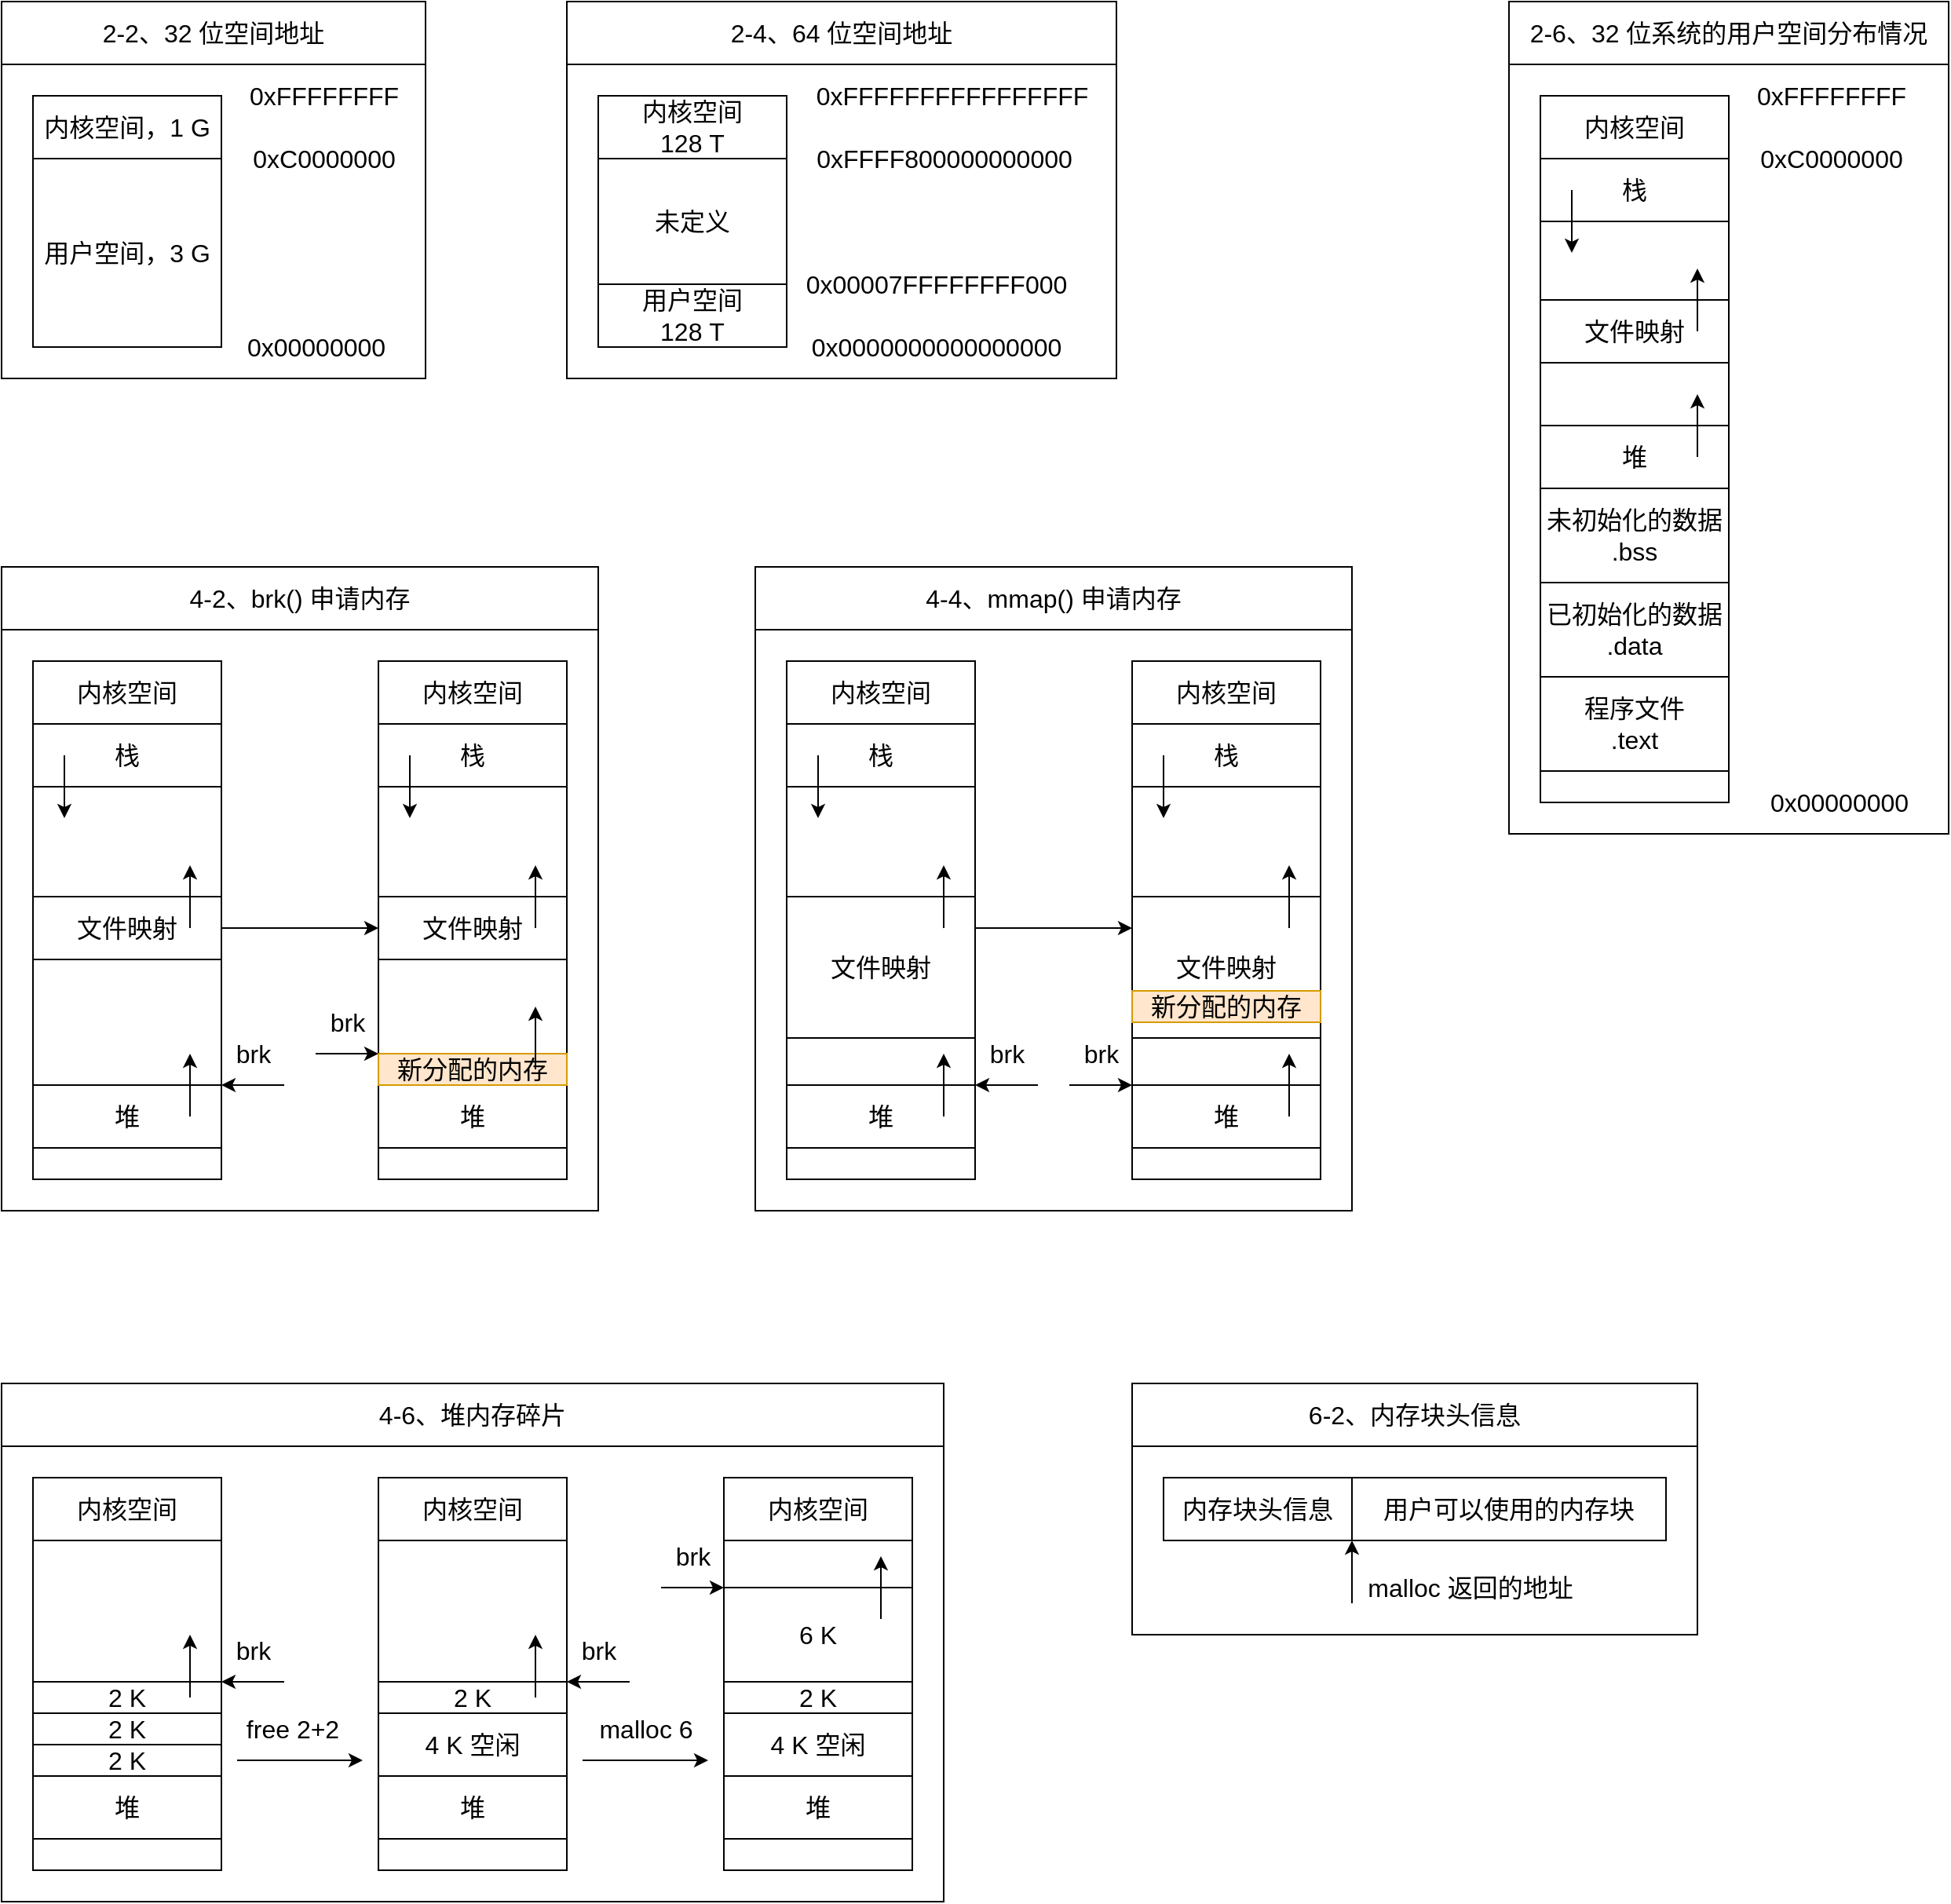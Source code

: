<mxfile version="17.4.2" type="device"><diagram id="iZPf0gSFdk3mIRzdNiEm" name="第 1 页"><mxGraphModel dx="1088" dy="843" grid="1" gridSize="10" guides="0" tooltips="1" connect="1" arrows="0" fold="1" page="1" pageScale="1" pageWidth="827" pageHeight="1169" math="0" shadow="0"><root><mxCell id="0"/><mxCell id="1" parent="0"/><mxCell id="F5W3EwzObyhYxNu78PWb-128" value="" style="rounded=0;whiteSpace=wrap;html=1;fontSize=16;strokeColor=default;fillColor=none;container=0;" parent="1" vertex="1"><mxGeometry x="720" y="920" width="360" height="120" as="geometry"/></mxCell><mxCell id="F5W3EwzObyhYxNu78PWb-3" value="" style="rounded=0;whiteSpace=wrap;html=1;fontSize=16;strokeColor=default;fillColor=none;container=0;" parent="1" vertex="1"><mxGeometry x="360" y="40" width="350" height="200" as="geometry"/></mxCell><mxCell id="F5W3EwzObyhYxNu78PWb-4" value="0xFFFFFFFF" style="text;html=1;align=center;verticalAlign=middle;resizable=0;points=[];autosize=1;strokeColor=none;fillColor=none;fontSize=16;container=0;" parent="1" vertex="1"><mxGeometry x="150" y="50" width="110" height="20" as="geometry"/></mxCell><mxCell id="F5W3EwzObyhYxNu78PWb-5" value="0xC0000000" style="text;html=1;align=center;verticalAlign=middle;resizable=0;points=[];autosize=1;strokeColor=none;fillColor=none;fontSize=16;container=0;" parent="1" vertex="1"><mxGeometry x="150" y="90" width="110" height="20" as="geometry"/></mxCell><mxCell id="F5W3EwzObyhYxNu78PWb-6" value="0x00000000" style="text;html=1;align=center;verticalAlign=middle;resizable=0;points=[];autosize=1;strokeColor=none;fillColor=none;fontSize=16;container=0;" parent="1" vertex="1"><mxGeometry x="150" y="210" width="100" height="20" as="geometry"/></mxCell><mxCell id="F5W3EwzObyhYxNu78PWb-7" value="内核空间，1 G" style="rounded=0;whiteSpace=wrap;html=1;fontSize=16;strokeColor=default;fillColor=none;container=0;" parent="1" vertex="1"><mxGeometry x="20" y="60" width="120" height="40" as="geometry"/></mxCell><mxCell id="F5W3EwzObyhYxNu78PWb-8" value="用户空间，3 G" style="rounded=0;whiteSpace=wrap;html=1;fontSize=16;strokeColor=default;fillColor=none;container=0;" parent="1" vertex="1"><mxGeometry x="20" y="100" width="120" height="120" as="geometry"/></mxCell><mxCell id="F5W3EwzObyhYxNu78PWb-9" value="" style="rounded=0;whiteSpace=wrap;html=1;fontSize=16;strokeColor=default;fillColor=none;container=0;" parent="1" vertex="1"><mxGeometry y="40" width="270" height="200" as="geometry"/></mxCell><mxCell id="F5W3EwzObyhYxNu78PWb-10" value="2-2、32 位空间地址" style="rounded=0;whiteSpace=wrap;html=1;fontSize=16;strokeColor=default;fillColor=none;container=0;" parent="1" vertex="1"><mxGeometry width="270" height="40" as="geometry"/></mxCell><mxCell id="F5W3EwzObyhYxNu78PWb-11" value="0xFFFFFFFFFFFFFFFF" style="text;html=1;align=center;verticalAlign=middle;resizable=0;points=[];autosize=1;strokeColor=none;fillColor=none;fontSize=16;container=0;" parent="1" vertex="1"><mxGeometry x="510" y="50" width="190" height="20" as="geometry"/></mxCell><mxCell id="F5W3EwzObyhYxNu78PWb-12" value="0xFFFF800000000000" style="text;html=1;align=center;verticalAlign=middle;resizable=0;points=[];autosize=1;strokeColor=none;fillColor=none;fontSize=16;container=0;" parent="1" vertex="1"><mxGeometry x="510" y="90" width="180" height="20" as="geometry"/></mxCell><mxCell id="F5W3EwzObyhYxNu78PWb-13" value="0x0000000000000000" style="text;html=1;align=center;verticalAlign=middle;resizable=0;points=[];autosize=1;strokeColor=none;fillColor=none;fontSize=16;container=0;" parent="1" vertex="1"><mxGeometry x="510" y="210" width="170" height="20" as="geometry"/></mxCell><mxCell id="F5W3EwzObyhYxNu78PWb-14" value="内核空间&lt;br&gt;128 T" style="rounded=0;whiteSpace=wrap;html=1;fontSize=16;strokeColor=default;fillColor=none;container=0;" parent="1" vertex="1"><mxGeometry x="380" y="60" width="120" height="40" as="geometry"/></mxCell><mxCell id="F5W3EwzObyhYxNu78PWb-15" value="用户空间&lt;br&gt;128 T" style="rounded=0;whiteSpace=wrap;html=1;fontSize=16;strokeColor=default;fillColor=none;container=0;" parent="1" vertex="1"><mxGeometry x="380" y="180" width="120" height="40" as="geometry"/></mxCell><mxCell id="F5W3EwzObyhYxNu78PWb-16" value="2-4、64 位空间地址" style="rounded=0;whiteSpace=wrap;html=1;fontSize=16;strokeColor=default;fillColor=none;container=0;" parent="1" vertex="1"><mxGeometry x="360" width="350" height="40" as="geometry"/></mxCell><mxCell id="F5W3EwzObyhYxNu78PWb-17" value="未定义" style="rounded=0;whiteSpace=wrap;html=1;fontSize=16;strokeColor=default;fillColor=none;container=0;" parent="1" vertex="1"><mxGeometry x="380" y="100" width="120" height="80" as="geometry"/></mxCell><mxCell id="F5W3EwzObyhYxNu78PWb-18" value="0x00007FFFFFFFF000" style="text;html=1;align=center;verticalAlign=middle;resizable=0;points=[];autosize=1;strokeColor=none;fillColor=none;fontSize=16;container=0;" parent="1" vertex="1"><mxGeometry x="505" y="170" width="180" height="20" as="geometry"/></mxCell><mxCell id="F5W3EwzObyhYxNu78PWb-20" value="" style="group;strokeColor=default;container=0;" parent="1" vertex="1" connectable="0"><mxGeometry x="960" y="40" width="280" height="490" as="geometry"/></mxCell><mxCell id="F5W3EwzObyhYxNu78PWb-21" value="2-6、32 位系统的用户空间分布情况" style="rounded=0;whiteSpace=wrap;html=1;fontSize=16;strokeColor=default;fillColor=none;container=0;" parent="1" vertex="1"><mxGeometry x="960" width="280" height="40" as="geometry"/></mxCell><mxCell id="F5W3EwzObyhYxNu78PWb-22" value="0xFFFFFFFF" style="text;html=1;align=center;verticalAlign=middle;resizable=0;points=[];autosize=1;strokeColor=none;fillColor=none;fontSize=16;container=0;" parent="1" vertex="1"><mxGeometry x="1110" y="50" width="110" height="20" as="geometry"/></mxCell><mxCell id="F5W3EwzObyhYxNu78PWb-23" value="0xC0000000" style="text;html=1;align=center;verticalAlign=middle;resizable=0;points=[];autosize=1;strokeColor=none;fillColor=none;fontSize=16;container=0;" parent="1" vertex="1"><mxGeometry x="1110" y="90" width="110" height="20" as="geometry"/></mxCell><mxCell id="F5W3EwzObyhYxNu78PWb-24" value="0x00000000" style="text;html=1;align=center;verticalAlign=middle;resizable=0;points=[];autosize=1;strokeColor=none;fillColor=none;fontSize=16;container=0;" parent="1" vertex="1"><mxGeometry x="1120" y="500" width="100" height="20" as="geometry"/></mxCell><mxCell id="F5W3EwzObyhYxNu78PWb-25" value="" style="group;strokeColor=default;container=0;" parent="1" vertex="1" connectable="0"><mxGeometry x="980" y="60" width="120" height="450" as="geometry"/></mxCell><mxCell id="F5W3EwzObyhYxNu78PWb-26" value="" style="endArrow=none;html=1;rounded=0;fontSize=16;strokeColor=default;" parent="1" edge="1"><mxGeometry width="50" height="50" relative="1" as="geometry"><mxPoint x="980" y="510" as="sourcePoint"/><mxPoint x="1100" y="510" as="targetPoint"/></mxGeometry></mxCell><mxCell id="F5W3EwzObyhYxNu78PWb-27" value="" style="endArrow=classic;html=1;rounded=0;fontSize=16;strokeColor=default;" parent="1" edge="1"><mxGeometry width="50" height="50" relative="1" as="geometry"><mxPoint x="1080" y="290" as="sourcePoint"/><mxPoint x="1080" y="250" as="targetPoint"/></mxGeometry></mxCell><mxCell id="F5W3EwzObyhYxNu78PWb-28" value="内核空间" style="rounded=0;whiteSpace=wrap;html=1;fontSize=16;strokeColor=default;fillColor=none;container=0;" parent="1" vertex="1"><mxGeometry x="980" y="60" width="120" height="40" as="geometry"/></mxCell><mxCell id="F5W3EwzObyhYxNu78PWb-29" value="栈" style="rounded=0;whiteSpace=wrap;html=1;fontSize=16;strokeColor=default;fillColor=none;container=0;" parent="1" vertex="1"><mxGeometry x="980" y="100" width="120" height="40" as="geometry"/></mxCell><mxCell id="F5W3EwzObyhYxNu78PWb-30" value="文件映射" style="rounded=0;whiteSpace=wrap;html=1;fontSize=16;strokeColor=default;fillColor=none;container=0;" parent="1" vertex="1"><mxGeometry x="980" y="190" width="120" height="40" as="geometry"/></mxCell><mxCell id="F5W3EwzObyhYxNu78PWb-31" value="堆" style="rounded=0;whiteSpace=wrap;html=1;fontSize=16;strokeColor=default;fillColor=none;container=0;" parent="1" vertex="1"><mxGeometry x="980" y="270" width="120" height="40" as="geometry"/></mxCell><mxCell id="F5W3EwzObyhYxNu78PWb-32" value="未初始化的数据&lt;br&gt;.bss" style="rounded=0;whiteSpace=wrap;html=1;fontSize=16;strokeColor=default;fillColor=none;container=0;" parent="1" vertex="1"><mxGeometry x="980" y="310" width="120" height="60" as="geometry"/></mxCell><mxCell id="F5W3EwzObyhYxNu78PWb-33" value="已初始化的数据&lt;br&gt;.data" style="rounded=0;whiteSpace=wrap;html=1;fontSize=16;strokeColor=default;fillColor=none;container=0;" parent="1" vertex="1"><mxGeometry x="980" y="370" width="120" height="60" as="geometry"/></mxCell><mxCell id="F5W3EwzObyhYxNu78PWb-34" value="程序文件&lt;br&gt;.text" style="rounded=0;whiteSpace=wrap;html=1;fontSize=16;strokeColor=default;fillColor=none;container=0;" parent="1" vertex="1"><mxGeometry x="980" y="430" width="120" height="60" as="geometry"/></mxCell><mxCell id="F5W3EwzObyhYxNu78PWb-35" value="" style="endArrow=classic;html=1;rounded=0;fontSize=16;strokeColor=default;" parent="1" edge="1"><mxGeometry width="50" height="50" relative="1" as="geometry"><mxPoint x="1080" y="210" as="sourcePoint"/><mxPoint x="1080" y="170" as="targetPoint"/></mxGeometry></mxCell><mxCell id="F5W3EwzObyhYxNu78PWb-36" value="" style="endArrow=classic;html=1;rounded=0;fontSize=16;strokeColor=default;" parent="1" edge="1"><mxGeometry width="50" height="50" relative="1" as="geometry"><mxPoint x="1000" y="120" as="sourcePoint"/><mxPoint x="1000" y="160" as="targetPoint"/></mxGeometry></mxCell><mxCell id="F5W3EwzObyhYxNu78PWb-39" value="" style="rounded=0;whiteSpace=wrap;html=1;fontSize=16;strokeColor=default;fillColor=none;container=0;" parent="1" vertex="1"><mxGeometry y="400" width="380" height="370" as="geometry"/></mxCell><mxCell id="F5W3EwzObyhYxNu78PWb-40" value="" style="group;strokeColor=default;container=0;" parent="1" vertex="1" connectable="0"><mxGeometry x="20" y="420" width="120" height="330" as="geometry"/></mxCell><mxCell id="F5W3EwzObyhYxNu78PWb-41" value="内核空间" style="rounded=0;whiteSpace=wrap;html=1;fontSize=16;strokeColor=default;fillColor=none;container=0;" parent="1" vertex="1"><mxGeometry x="20" y="420" width="120" height="40" as="geometry"/></mxCell><mxCell id="F5W3EwzObyhYxNu78PWb-42" value="" style="endArrow=classic;html=1;rounded=0;fontSize=16;strokeColor=default;" parent="1" edge="1"><mxGeometry width="50" height="50" relative="1" as="geometry"><mxPoint x="120" y="710" as="sourcePoint"/><mxPoint x="120" y="670" as="targetPoint"/></mxGeometry></mxCell><mxCell id="F5W3EwzObyhYxNu78PWb-43" value="栈" style="rounded=0;whiteSpace=wrap;html=1;fontSize=16;strokeColor=default;fillColor=none;container=0;" parent="1" vertex="1"><mxGeometry x="20" y="460" width="120" height="40" as="geometry"/></mxCell><mxCell id="F5W3EwzObyhYxNu78PWb-44" value="文件映射" style="rounded=0;whiteSpace=wrap;html=1;fontSize=16;strokeColor=default;fillColor=none;container=0;" parent="1" vertex="1"><mxGeometry x="20" y="570" width="120" height="40" as="geometry"/></mxCell><mxCell id="F5W3EwzObyhYxNu78PWb-45" value="堆" style="rounded=0;whiteSpace=wrap;html=1;fontSize=16;strokeColor=default;fillColor=none;container=0;" parent="1" vertex="1"><mxGeometry x="20" y="690" width="120" height="40" as="geometry"/></mxCell><mxCell id="F5W3EwzObyhYxNu78PWb-46" value="" style="endArrow=classic;html=1;rounded=0;fontSize=16;strokeColor=default;" parent="1" edge="1"><mxGeometry width="50" height="50" relative="1" as="geometry"><mxPoint x="120" y="590" as="sourcePoint"/><mxPoint x="120" y="550" as="targetPoint"/></mxGeometry></mxCell><mxCell id="F5W3EwzObyhYxNu78PWb-47" value="" style="endArrow=classic;html=1;rounded=0;fontSize=16;strokeColor=default;" parent="1" edge="1"><mxGeometry width="50" height="50" relative="1" as="geometry"><mxPoint x="40" y="480" as="sourcePoint"/><mxPoint x="40" y="520" as="targetPoint"/></mxGeometry></mxCell><mxCell id="F5W3EwzObyhYxNu78PWb-48" value="" style="group;strokeColor=default;container=0;" parent="1" vertex="1" connectable="0"><mxGeometry x="240" y="420" width="120" height="330" as="geometry"/></mxCell><mxCell id="F5W3EwzObyhYxNu78PWb-49" value="内核空间" style="rounded=0;whiteSpace=wrap;html=1;fontSize=16;strokeColor=default;fillColor=none;container=0;" parent="1" vertex="1"><mxGeometry x="240" y="420" width="120" height="40" as="geometry"/></mxCell><mxCell id="F5W3EwzObyhYxNu78PWb-50" value="栈" style="rounded=0;whiteSpace=wrap;html=1;fontSize=16;strokeColor=default;fillColor=none;container=0;" parent="1" vertex="1"><mxGeometry x="240" y="460" width="120" height="40" as="geometry"/></mxCell><mxCell id="F5W3EwzObyhYxNu78PWb-51" value="文件映射" style="rounded=0;whiteSpace=wrap;html=1;fontSize=16;strokeColor=default;fillColor=none;container=0;" parent="1" vertex="1"><mxGeometry x="240" y="570" width="120" height="40" as="geometry"/></mxCell><mxCell id="F5W3EwzObyhYxNu78PWb-52" value="堆" style="rounded=0;whiteSpace=wrap;html=1;fontSize=16;strokeColor=default;fillColor=none;container=0;" parent="1" vertex="1"><mxGeometry x="240" y="690" width="120" height="40" as="geometry"/></mxCell><mxCell id="F5W3EwzObyhYxNu78PWb-53" value="" style="endArrow=classic;html=1;rounded=0;fontSize=16;strokeColor=default;" parent="1" edge="1"><mxGeometry width="50" height="50" relative="1" as="geometry"><mxPoint x="340" y="590" as="sourcePoint"/><mxPoint x="340" y="550" as="targetPoint"/></mxGeometry></mxCell><mxCell id="F5W3EwzObyhYxNu78PWb-54" value="" style="endArrow=classic;html=1;rounded=0;fontSize=16;strokeColor=default;" parent="1" edge="1"><mxGeometry width="50" height="50" relative="1" as="geometry"><mxPoint x="260" y="480" as="sourcePoint"/><mxPoint x="260" y="520" as="targetPoint"/></mxGeometry></mxCell><mxCell id="F5W3EwzObyhYxNu78PWb-55" value="新分配的内存" style="rounded=0;whiteSpace=wrap;html=1;fontSize=16;strokeColor=#d79b00;fillColor=#ffe6cc;container=0;" parent="1" vertex="1"><mxGeometry x="240" y="670" width="120" height="20" as="geometry"/></mxCell><mxCell id="F5W3EwzObyhYxNu78PWb-56" value="" style="endArrow=classic;html=1;rounded=0;fontSize=16;strokeColor=default;" parent="1" edge="1"><mxGeometry width="50" height="50" relative="1" as="geometry"><mxPoint x="340" y="680" as="sourcePoint"/><mxPoint x="340" y="640" as="targetPoint"/></mxGeometry></mxCell><mxCell id="F5W3EwzObyhYxNu78PWb-57" value="" style="endArrow=classic;html=1;rounded=0;fontSize=16;" parent="1" edge="1"><mxGeometry width="50" height="50" relative="1" as="geometry"><mxPoint x="180" y="690" as="sourcePoint"/><mxPoint x="140" y="690" as="targetPoint"/></mxGeometry></mxCell><mxCell id="F5W3EwzObyhYxNu78PWb-58" value="brk" style="text;html=1;align=center;verticalAlign=middle;resizable=0;points=[];autosize=1;strokeColor=none;fillColor=none;fontSize=16;container=0;" parent="1" vertex="1"><mxGeometry x="140" y="660" width="40" height="20" as="geometry"/></mxCell><mxCell id="F5W3EwzObyhYxNu78PWb-59" value="" style="endArrow=classic;html=1;rounded=0;fontSize=16;" parent="1" edge="1"><mxGeometry width="50" height="50" relative="1" as="geometry"><mxPoint x="200" y="670" as="sourcePoint"/><mxPoint x="240" y="670" as="targetPoint"/></mxGeometry></mxCell><mxCell id="F5W3EwzObyhYxNu78PWb-60" value="brk" style="text;html=1;align=center;verticalAlign=middle;resizable=0;points=[];autosize=1;strokeColor=none;fillColor=none;fontSize=16;container=0;" parent="1" vertex="1"><mxGeometry x="200" y="640" width="40" height="20" as="geometry"/></mxCell><mxCell id="F5W3EwzObyhYxNu78PWb-61" value="" style="endArrow=classic;html=1;rounded=0;fontSize=16;" parent="1" edge="1"><mxGeometry width="50" height="50" relative="1" as="geometry"><mxPoint x="140" y="590" as="sourcePoint"/><mxPoint x="240" y="590" as="targetPoint"/></mxGeometry></mxCell><mxCell id="F5W3EwzObyhYxNu78PWb-62" value="4-2、brk() 申请内存" style="rounded=0;whiteSpace=wrap;html=1;fontSize=16;strokeColor=default;fillColor=none;container=0;" parent="1" vertex="1"><mxGeometry y="360" width="380" height="40" as="geometry"/></mxCell><mxCell id="F5W3EwzObyhYxNu78PWb-90" value="" style="group;strokeColor=default;container=0;" parent="1" vertex="1" connectable="0"><mxGeometry x="20" y="940" width="120" height="250" as="geometry"/></mxCell><mxCell id="F5W3EwzObyhYxNu78PWb-91" value="内核空间" style="rounded=0;whiteSpace=wrap;html=1;fontSize=16;strokeColor=default;fillColor=none;container=0;" parent="1" vertex="1"><mxGeometry x="20" y="940" width="120" height="40" as="geometry"/></mxCell><mxCell id="F5W3EwzObyhYxNu78PWb-92" value="" style="endArrow=classic;html=1;rounded=0;fontSize=16;strokeColor=default;" parent="1" edge="1"><mxGeometry width="50" height="50" relative="1" as="geometry"><mxPoint x="120" y="1080" as="sourcePoint"/><mxPoint x="120" y="1040" as="targetPoint"/></mxGeometry></mxCell><mxCell id="F5W3EwzObyhYxNu78PWb-93" value="堆" style="rounded=0;whiteSpace=wrap;html=1;fontSize=16;strokeColor=default;fillColor=none;container=0;" parent="1" vertex="1"><mxGeometry x="20" y="1130" width="120" height="40" as="geometry"/></mxCell><mxCell id="F5W3EwzObyhYxNu78PWb-94" value="" style="endArrow=classic;html=1;rounded=0;fontSize=16;" parent="1" edge="1"><mxGeometry width="50" height="50" relative="1" as="geometry"><mxPoint x="180" y="1070" as="sourcePoint"/><mxPoint x="140" y="1070" as="targetPoint"/></mxGeometry></mxCell><mxCell id="F5W3EwzObyhYxNu78PWb-95" value="brk" style="text;html=1;align=center;verticalAlign=middle;resizable=0;points=[];autosize=1;strokeColor=none;fillColor=none;fontSize=16;container=0;" parent="1" vertex="1"><mxGeometry x="140" y="1040" width="40" height="20" as="geometry"/></mxCell><mxCell id="F5W3EwzObyhYxNu78PWb-96" value="2 K" style="rounded=0;whiteSpace=wrap;html=1;fontSize=16;strokeColor=default;fillColor=none;container=0;" parent="1" vertex="1"><mxGeometry x="20" y="1110" width="120" height="20" as="geometry"/></mxCell><mxCell id="F5W3EwzObyhYxNu78PWb-97" value="2 K" style="rounded=0;whiteSpace=wrap;html=1;fontSize=16;strokeColor=default;fillColor=none;container=0;" parent="1" vertex="1"><mxGeometry x="20" y="1090" width="120" height="20" as="geometry"/></mxCell><mxCell id="F5W3EwzObyhYxNu78PWb-98" value="2 K" style="rounded=0;whiteSpace=wrap;html=1;fontSize=16;strokeColor=default;fillColor=none;container=0;" parent="1" vertex="1"><mxGeometry x="20" y="1070" width="120" height="20" as="geometry"/></mxCell><mxCell id="F5W3EwzObyhYxNu78PWb-99" value="" style="group;strokeColor=default;container=0;" parent="1" vertex="1" connectable="0"><mxGeometry x="240" y="940" width="120" height="250" as="geometry"/></mxCell><mxCell id="F5W3EwzObyhYxNu78PWb-100" value="内核空间" style="rounded=0;whiteSpace=wrap;html=1;fontSize=16;strokeColor=default;fillColor=none;container=0;" parent="1" vertex="1"><mxGeometry x="240" y="940" width="120" height="40" as="geometry"/></mxCell><mxCell id="F5W3EwzObyhYxNu78PWb-101" value="" style="endArrow=classic;html=1;rounded=0;fontSize=16;strokeColor=default;" parent="1" edge="1"><mxGeometry width="50" height="50" relative="1" as="geometry"><mxPoint x="340" y="1080" as="sourcePoint"/><mxPoint x="340" y="1040" as="targetPoint"/></mxGeometry></mxCell><mxCell id="F5W3EwzObyhYxNu78PWb-102" value="堆" style="rounded=0;whiteSpace=wrap;html=1;fontSize=16;strokeColor=default;fillColor=none;container=0;" parent="1" vertex="1"><mxGeometry x="240" y="1130" width="120" height="40" as="geometry"/></mxCell><mxCell id="F5W3EwzObyhYxNu78PWb-103" value="" style="endArrow=classic;html=1;rounded=0;fontSize=16;" parent="1" edge="1"><mxGeometry width="50" height="50" relative="1" as="geometry"><mxPoint x="400" y="1070" as="sourcePoint"/><mxPoint x="360" y="1070" as="targetPoint"/></mxGeometry></mxCell><mxCell id="F5W3EwzObyhYxNu78PWb-104" value="brk" style="text;html=1;align=center;verticalAlign=middle;resizable=0;points=[];autosize=1;strokeColor=none;fillColor=none;fontSize=16;container=0;" parent="1" vertex="1"><mxGeometry x="360" y="1040" width="40" height="20" as="geometry"/></mxCell><mxCell id="F5W3EwzObyhYxNu78PWb-105" value="4 K 空闲" style="rounded=0;whiteSpace=wrap;html=1;fontSize=16;strokeColor=default;fillColor=none;container=0;" parent="1" vertex="1"><mxGeometry x="240" y="1090" width="120" height="40" as="geometry"/></mxCell><mxCell id="F5W3EwzObyhYxNu78PWb-106" value="2 K" style="rounded=0;whiteSpace=wrap;html=1;fontSize=16;strokeColor=default;fillColor=none;container=0;" parent="1" vertex="1"><mxGeometry x="240" y="1070" width="120" height="20" as="geometry"/></mxCell><mxCell id="F5W3EwzObyhYxNu78PWb-107" value="" style="group;strokeColor=default;container=0;" parent="1" vertex="1" connectable="0"><mxGeometry x="460" y="940" width="120" height="250" as="geometry"/></mxCell><mxCell id="F5W3EwzObyhYxNu78PWb-108" value="内核空间" style="rounded=0;whiteSpace=wrap;html=1;fontSize=16;strokeColor=default;fillColor=none;container=0;" parent="1" vertex="1"><mxGeometry x="460" y="940" width="120" height="40" as="geometry"/></mxCell><mxCell id="F5W3EwzObyhYxNu78PWb-109" value="" style="endArrow=classic;html=1;rounded=0;fontSize=16;strokeColor=default;" parent="1" edge="1"><mxGeometry width="50" height="50" relative="1" as="geometry"><mxPoint x="560" y="1030" as="sourcePoint"/><mxPoint x="560" y="990" as="targetPoint"/></mxGeometry></mxCell><mxCell id="F5W3EwzObyhYxNu78PWb-110" value="堆" style="rounded=0;whiteSpace=wrap;html=1;fontSize=16;strokeColor=default;fillColor=none;container=0;" parent="1" vertex="1"><mxGeometry x="460" y="1130" width="120" height="40" as="geometry"/></mxCell><mxCell id="F5W3EwzObyhYxNu78PWb-111" value="" style="endArrow=classic;html=1;rounded=0;fontSize=16;" parent="1" edge="1"><mxGeometry width="50" height="50" relative="1" as="geometry"><mxPoint x="420" y="1010" as="sourcePoint"/><mxPoint x="460" y="1010" as="targetPoint"/></mxGeometry></mxCell><mxCell id="F5W3EwzObyhYxNu78PWb-112" value="brk" style="text;html=1;align=center;verticalAlign=middle;resizable=0;points=[];autosize=1;strokeColor=none;fillColor=none;fontSize=16;container=0;" parent="1" vertex="1"><mxGeometry x="420" y="980" width="40" height="20" as="geometry"/></mxCell><mxCell id="F5W3EwzObyhYxNu78PWb-113" value="4 K 空闲" style="rounded=0;whiteSpace=wrap;html=1;fontSize=16;strokeColor=default;fillColor=none;container=0;" parent="1" vertex="1"><mxGeometry x="460" y="1090" width="120" height="40" as="geometry"/></mxCell><mxCell id="F5W3EwzObyhYxNu78PWb-114" value="2 K" style="rounded=0;whiteSpace=wrap;html=1;fontSize=16;strokeColor=default;fillColor=none;container=0;" parent="1" vertex="1"><mxGeometry x="460" y="1070" width="120" height="20" as="geometry"/></mxCell><mxCell id="F5W3EwzObyhYxNu78PWb-115" value="6 K" style="rounded=0;whiteSpace=wrap;html=1;fontSize=16;strokeColor=default;fillColor=none;container=0;" parent="1" vertex="1"><mxGeometry x="460" y="1010" width="120" height="60" as="geometry"/></mxCell><mxCell id="F5W3EwzObyhYxNu78PWb-116" value="" style="endArrow=classic;html=1;rounded=0;fontSize=16;" parent="1" edge="1"><mxGeometry width="50" height="50" relative="1" as="geometry"><mxPoint x="150" y="1120" as="sourcePoint"/><mxPoint x="230" y="1120" as="targetPoint"/></mxGeometry></mxCell><mxCell id="F5W3EwzObyhYxNu78PWb-117" value="free 2+2" style="text;html=1;align=center;verticalAlign=middle;resizable=0;points=[];autosize=1;strokeColor=none;fillColor=none;fontSize=16;container=0;" parent="1" vertex="1"><mxGeometry x="150" y="1090" width="70" height="20" as="geometry"/></mxCell><mxCell id="F5W3EwzObyhYxNu78PWb-118" value="" style="endArrow=classic;html=1;rounded=0;fontSize=16;" parent="1" edge="1"><mxGeometry width="50" height="50" relative="1" as="geometry"><mxPoint x="370" y="1120" as="sourcePoint"/><mxPoint x="450" y="1120" as="targetPoint"/></mxGeometry></mxCell><mxCell id="F5W3EwzObyhYxNu78PWb-119" value="malloc 6" style="text;html=1;align=center;verticalAlign=middle;resizable=0;points=[];autosize=1;strokeColor=none;fillColor=none;fontSize=16;container=0;" parent="1" vertex="1"><mxGeometry x="370" y="1090" width="80" height="20" as="geometry"/></mxCell><mxCell id="F5W3EwzObyhYxNu78PWb-120" value="" style="rounded=0;whiteSpace=wrap;html=1;fontSize=16;strokeColor=default;fillColor=none;spacingTop=-280;container=0;" parent="1" vertex="1"><mxGeometry y="920" width="600" height="290" as="geometry"/></mxCell><mxCell id="F5W3EwzObyhYxNu78PWb-121" value="&lt;span&gt;4-6、堆内存碎片&lt;/span&gt;" style="rounded=0;whiteSpace=wrap;html=1;fontSize=16;strokeColor=default;fillColor=none;container=0;" parent="1" vertex="1"><mxGeometry y="880" width="600" height="40" as="geometry"/></mxCell><mxCell id="F5W3EwzObyhYxNu78PWb-124" value="内存块头信息" style="rounded=0;whiteSpace=wrap;html=1;fontSize=16;strokeColor=default;fillColor=none;container=0;" parent="1" vertex="1"><mxGeometry x="740" y="940" width="120" height="40" as="geometry"/></mxCell><mxCell id="F5W3EwzObyhYxNu78PWb-125" value="用户可以使用的内存块" style="rounded=0;whiteSpace=wrap;html=1;fontSize=16;strokeColor=default;fillColor=none;container=0;" parent="1" vertex="1"><mxGeometry x="860" y="940" width="200" height="40" as="geometry"/></mxCell><mxCell id="F5W3EwzObyhYxNu78PWb-126" value="" style="endArrow=classic;html=1;rounded=0;fontSize=16;" parent="1" edge="1"><mxGeometry width="50" height="50" relative="1" as="geometry"><mxPoint x="860" y="1020" as="sourcePoint"/><mxPoint x="860" y="980" as="targetPoint"/></mxGeometry></mxCell><mxCell id="F5W3EwzObyhYxNu78PWb-127" value="malloc 返回的地址" style="text;html=1;align=center;verticalAlign=middle;resizable=0;points=[];autosize=1;strokeColor=none;fillColor=none;fontSize=16;container=0;" parent="1" vertex="1"><mxGeometry x="860" y="1000" width="150" height="20" as="geometry"/></mxCell><mxCell id="kTpDNo6g9gG6l6g4Jp_U-1" value="&lt;span&gt;6-2、内存块头信息&lt;/span&gt;" style="rounded=0;whiteSpace=wrap;html=1;fontSize=16;strokeColor=default;fillColor=none;container=0;" parent="1" vertex="1"><mxGeometry x="720" y="880" width="360" height="40" as="geometry"/></mxCell><mxCell id="F5W3EwzObyhYxNu78PWb-63" value="" style="rounded=0;whiteSpace=wrap;html=1;fontSize=16;strokeColor=default;fillColor=none;container=0;" parent="1" vertex="1"><mxGeometry x="480" y="400" width="380" height="370" as="geometry"/></mxCell><mxCell id="F5W3EwzObyhYxNu78PWb-64" value="" style="group;strokeColor=default;container=0;" parent="1" vertex="1" connectable="0"><mxGeometry x="500" y="420" width="120" height="330" as="geometry"/></mxCell><mxCell id="F5W3EwzObyhYxNu78PWb-65" value="内核空间" style="rounded=0;whiteSpace=wrap;html=1;fontSize=16;strokeColor=default;fillColor=none;container=0;" parent="1" vertex="1"><mxGeometry x="500" y="420" width="120" height="40" as="geometry"/></mxCell><mxCell id="F5W3EwzObyhYxNu78PWb-66" value="" style="endArrow=classic;html=1;rounded=0;fontSize=16;strokeColor=default;" parent="1" edge="1"><mxGeometry width="50" height="50" relative="1" as="geometry"><mxPoint x="600" y="710" as="sourcePoint"/><mxPoint x="600" y="670" as="targetPoint"/></mxGeometry></mxCell><mxCell id="F5W3EwzObyhYxNu78PWb-67" value="栈" style="rounded=0;whiteSpace=wrap;html=1;fontSize=16;strokeColor=default;fillColor=none;container=0;" parent="1" vertex="1"><mxGeometry x="500" y="460" width="120" height="40" as="geometry"/></mxCell><mxCell id="F5W3EwzObyhYxNu78PWb-68" value="文件映射" style="rounded=0;whiteSpace=wrap;html=1;fontSize=16;strokeColor=default;fillColor=none;container=0;" parent="1" vertex="1"><mxGeometry x="500" y="570" width="120" height="90" as="geometry"/></mxCell><mxCell id="F5W3EwzObyhYxNu78PWb-69" value="堆" style="rounded=0;whiteSpace=wrap;html=1;fontSize=16;strokeColor=default;fillColor=none;container=0;" parent="1" vertex="1"><mxGeometry x="500" y="690" width="120" height="40" as="geometry"/></mxCell><mxCell id="F5W3EwzObyhYxNu78PWb-70" value="" style="endArrow=classic;html=1;rounded=0;fontSize=16;strokeColor=default;" parent="1" edge="1"><mxGeometry width="50" height="50" relative="1" as="geometry"><mxPoint x="600" y="590" as="sourcePoint"/><mxPoint x="600" y="550" as="targetPoint"/></mxGeometry></mxCell><mxCell id="F5W3EwzObyhYxNu78PWb-71" value="" style="endArrow=classic;html=1;rounded=0;fontSize=16;strokeColor=default;" parent="1" edge="1"><mxGeometry width="50" height="50" relative="1" as="geometry"><mxPoint x="520" y="480" as="sourcePoint"/><mxPoint x="520" y="520" as="targetPoint"/></mxGeometry></mxCell><mxCell id="F5W3EwzObyhYxNu78PWb-72" value="" style="group;strokeColor=default;container=0;" parent="1" vertex="1" connectable="0"><mxGeometry x="720" y="420" width="120" height="330" as="geometry"/></mxCell><mxCell id="F5W3EwzObyhYxNu78PWb-73" value="内核空间" style="rounded=0;whiteSpace=wrap;html=1;fontSize=16;strokeColor=default;fillColor=none;container=0;" parent="1" vertex="1"><mxGeometry x="720" y="420" width="120" height="40" as="geometry"/></mxCell><mxCell id="F5W3EwzObyhYxNu78PWb-74" value="栈" style="rounded=0;whiteSpace=wrap;html=1;fontSize=16;strokeColor=default;fillColor=none;container=0;" parent="1" vertex="1"><mxGeometry x="720" y="460" width="120" height="40" as="geometry"/></mxCell><mxCell id="F5W3EwzObyhYxNu78PWb-75" value="文件映射" style="rounded=0;whiteSpace=wrap;html=1;fontSize=16;strokeColor=default;fillColor=none;container=0;" parent="1" vertex="1"><mxGeometry x="720" y="570" width="120" height="90" as="geometry"/></mxCell><mxCell id="F5W3EwzObyhYxNu78PWb-76" value="堆" style="rounded=0;whiteSpace=wrap;html=1;fontSize=16;strokeColor=default;fillColor=none;container=0;" parent="1" vertex="1"><mxGeometry x="720" y="690" width="120" height="40" as="geometry"/></mxCell><mxCell id="F5W3EwzObyhYxNu78PWb-77" value="" style="endArrow=classic;html=1;rounded=0;fontSize=16;strokeColor=default;" parent="1" edge="1"><mxGeometry width="50" height="50" relative="1" as="geometry"><mxPoint x="820" y="590" as="sourcePoint"/><mxPoint x="820" y="550" as="targetPoint"/></mxGeometry></mxCell><mxCell id="F5W3EwzObyhYxNu78PWb-78" value="" style="endArrow=classic;html=1;rounded=0;fontSize=16;strokeColor=default;" parent="1" edge="1"><mxGeometry width="50" height="50" relative="1" as="geometry"><mxPoint x="740" y="480" as="sourcePoint"/><mxPoint x="740" y="520" as="targetPoint"/></mxGeometry></mxCell><mxCell id="F5W3EwzObyhYxNu78PWb-79" value="新分配的内存" style="rounded=0;whiteSpace=wrap;html=1;fontSize=16;strokeColor=#d79b00;fillColor=#ffe6cc;container=0;" parent="1" vertex="1"><mxGeometry x="720" y="630" width="120" height="20" as="geometry"/></mxCell><mxCell id="F5W3EwzObyhYxNu78PWb-80" value="" style="endArrow=classic;html=1;rounded=0;fontSize=16;strokeColor=default;" parent="1" edge="1"><mxGeometry width="50" height="50" relative="1" as="geometry"><mxPoint x="820" y="710" as="sourcePoint"/><mxPoint x="820" y="670" as="targetPoint"/></mxGeometry></mxCell><mxCell id="F5W3EwzObyhYxNu78PWb-81" value="" style="endArrow=classic;html=1;rounded=0;fontSize=16;" parent="1" edge="1"><mxGeometry width="50" height="50" relative="1" as="geometry"><mxPoint x="660" y="690" as="sourcePoint"/><mxPoint x="620" y="690" as="targetPoint"/></mxGeometry></mxCell><mxCell id="F5W3EwzObyhYxNu78PWb-82" value="brk" style="text;html=1;align=center;verticalAlign=middle;resizable=0;points=[];autosize=1;strokeColor=none;fillColor=none;fontSize=16;container=0;" parent="1" vertex="1"><mxGeometry x="620" y="660" width="40" height="20" as="geometry"/></mxCell><mxCell id="F5W3EwzObyhYxNu78PWb-83" value="" style="endArrow=classic;html=1;rounded=0;fontSize=16;" parent="1" edge="1"><mxGeometry width="50" height="50" relative="1" as="geometry"><mxPoint x="680" y="690" as="sourcePoint"/><mxPoint x="720" y="690" as="targetPoint"/></mxGeometry></mxCell><mxCell id="F5W3EwzObyhYxNu78PWb-84" value="brk" style="text;html=1;align=center;verticalAlign=middle;resizable=0;points=[];autosize=1;strokeColor=none;fillColor=none;fontSize=16;container=0;" parent="1" vertex="1"><mxGeometry x="680" y="660" width="40" height="20" as="geometry"/></mxCell><mxCell id="F5W3EwzObyhYxNu78PWb-85" value="" style="endArrow=classic;html=1;rounded=0;fontSize=16;" parent="1" edge="1"><mxGeometry width="50" height="50" relative="1" as="geometry"><mxPoint x="620" y="590" as="sourcePoint"/><mxPoint x="720" y="590" as="targetPoint"/></mxGeometry></mxCell><mxCell id="F5W3EwzObyhYxNu78PWb-86" value="4-4、mmap() 申请内存" style="rounded=0;whiteSpace=wrap;html=1;fontSize=16;strokeColor=default;fillColor=none;container=0;" parent="1" vertex="1"><mxGeometry x="480" y="360" width="380" height="40" as="geometry"/></mxCell></root></mxGraphModel></diagram></mxfile>